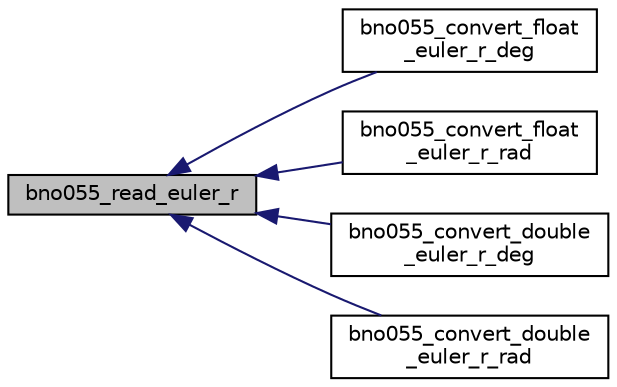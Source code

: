 digraph "bno055_read_euler_r"
{
  edge [fontname="Helvetica",fontsize="10",labelfontname="Helvetica",labelfontsize="10"];
  node [fontname="Helvetica",fontsize="10",shape=record];
  rankdir="LR";
  Node1 [label="bno055_read_euler_r",height=0.2,width=0.4,color="black", fillcolor="grey75", style="filled", fontcolor="black"];
  Node1 -> Node2 [dir="back",color="midnightblue",fontsize="10",style="solid",fontname="Helvetica"];
  Node2 [label="bno055_convert_float\l_euler_r_deg",height=0.2,width=0.4,color="black", fillcolor="white", style="filled",URL="$bno055_8h.html#ad9cb2c821acd4e0da67d4387c84308e4",tooltip="This API is used to convert the Euler r raw data to degree output as float. "];
  Node1 -> Node3 [dir="back",color="midnightblue",fontsize="10",style="solid",fontname="Helvetica"];
  Node3 [label="bno055_convert_float\l_euler_r_rad",height=0.2,width=0.4,color="black", fillcolor="white", style="filled",URL="$bno055_8h.html#a409f2e28a2c005078e19425871f68c2f",tooltip="This API is used to convert the Euler r raw data to radians output as float. "];
  Node1 -> Node4 [dir="back",color="midnightblue",fontsize="10",style="solid",fontname="Helvetica"];
  Node4 [label="bno055_convert_double\l_euler_r_deg",height=0.2,width=0.4,color="black", fillcolor="white", style="filled",URL="$bno055_8h.html#a0bb7b2d99ea3d957b71be582acd6f936",tooltip="This API is used to convert the Euler r raw data to degree output as double. "];
  Node1 -> Node5 [dir="back",color="midnightblue",fontsize="10",style="solid",fontname="Helvetica"];
  Node5 [label="bno055_convert_double\l_euler_r_rad",height=0.2,width=0.4,color="black", fillcolor="white", style="filled",URL="$bno055_8h.html#af624805b53c910052c0b8abd3c701373",tooltip="This API is used to convert the Euler r raw data to radians output as double. "];
}
